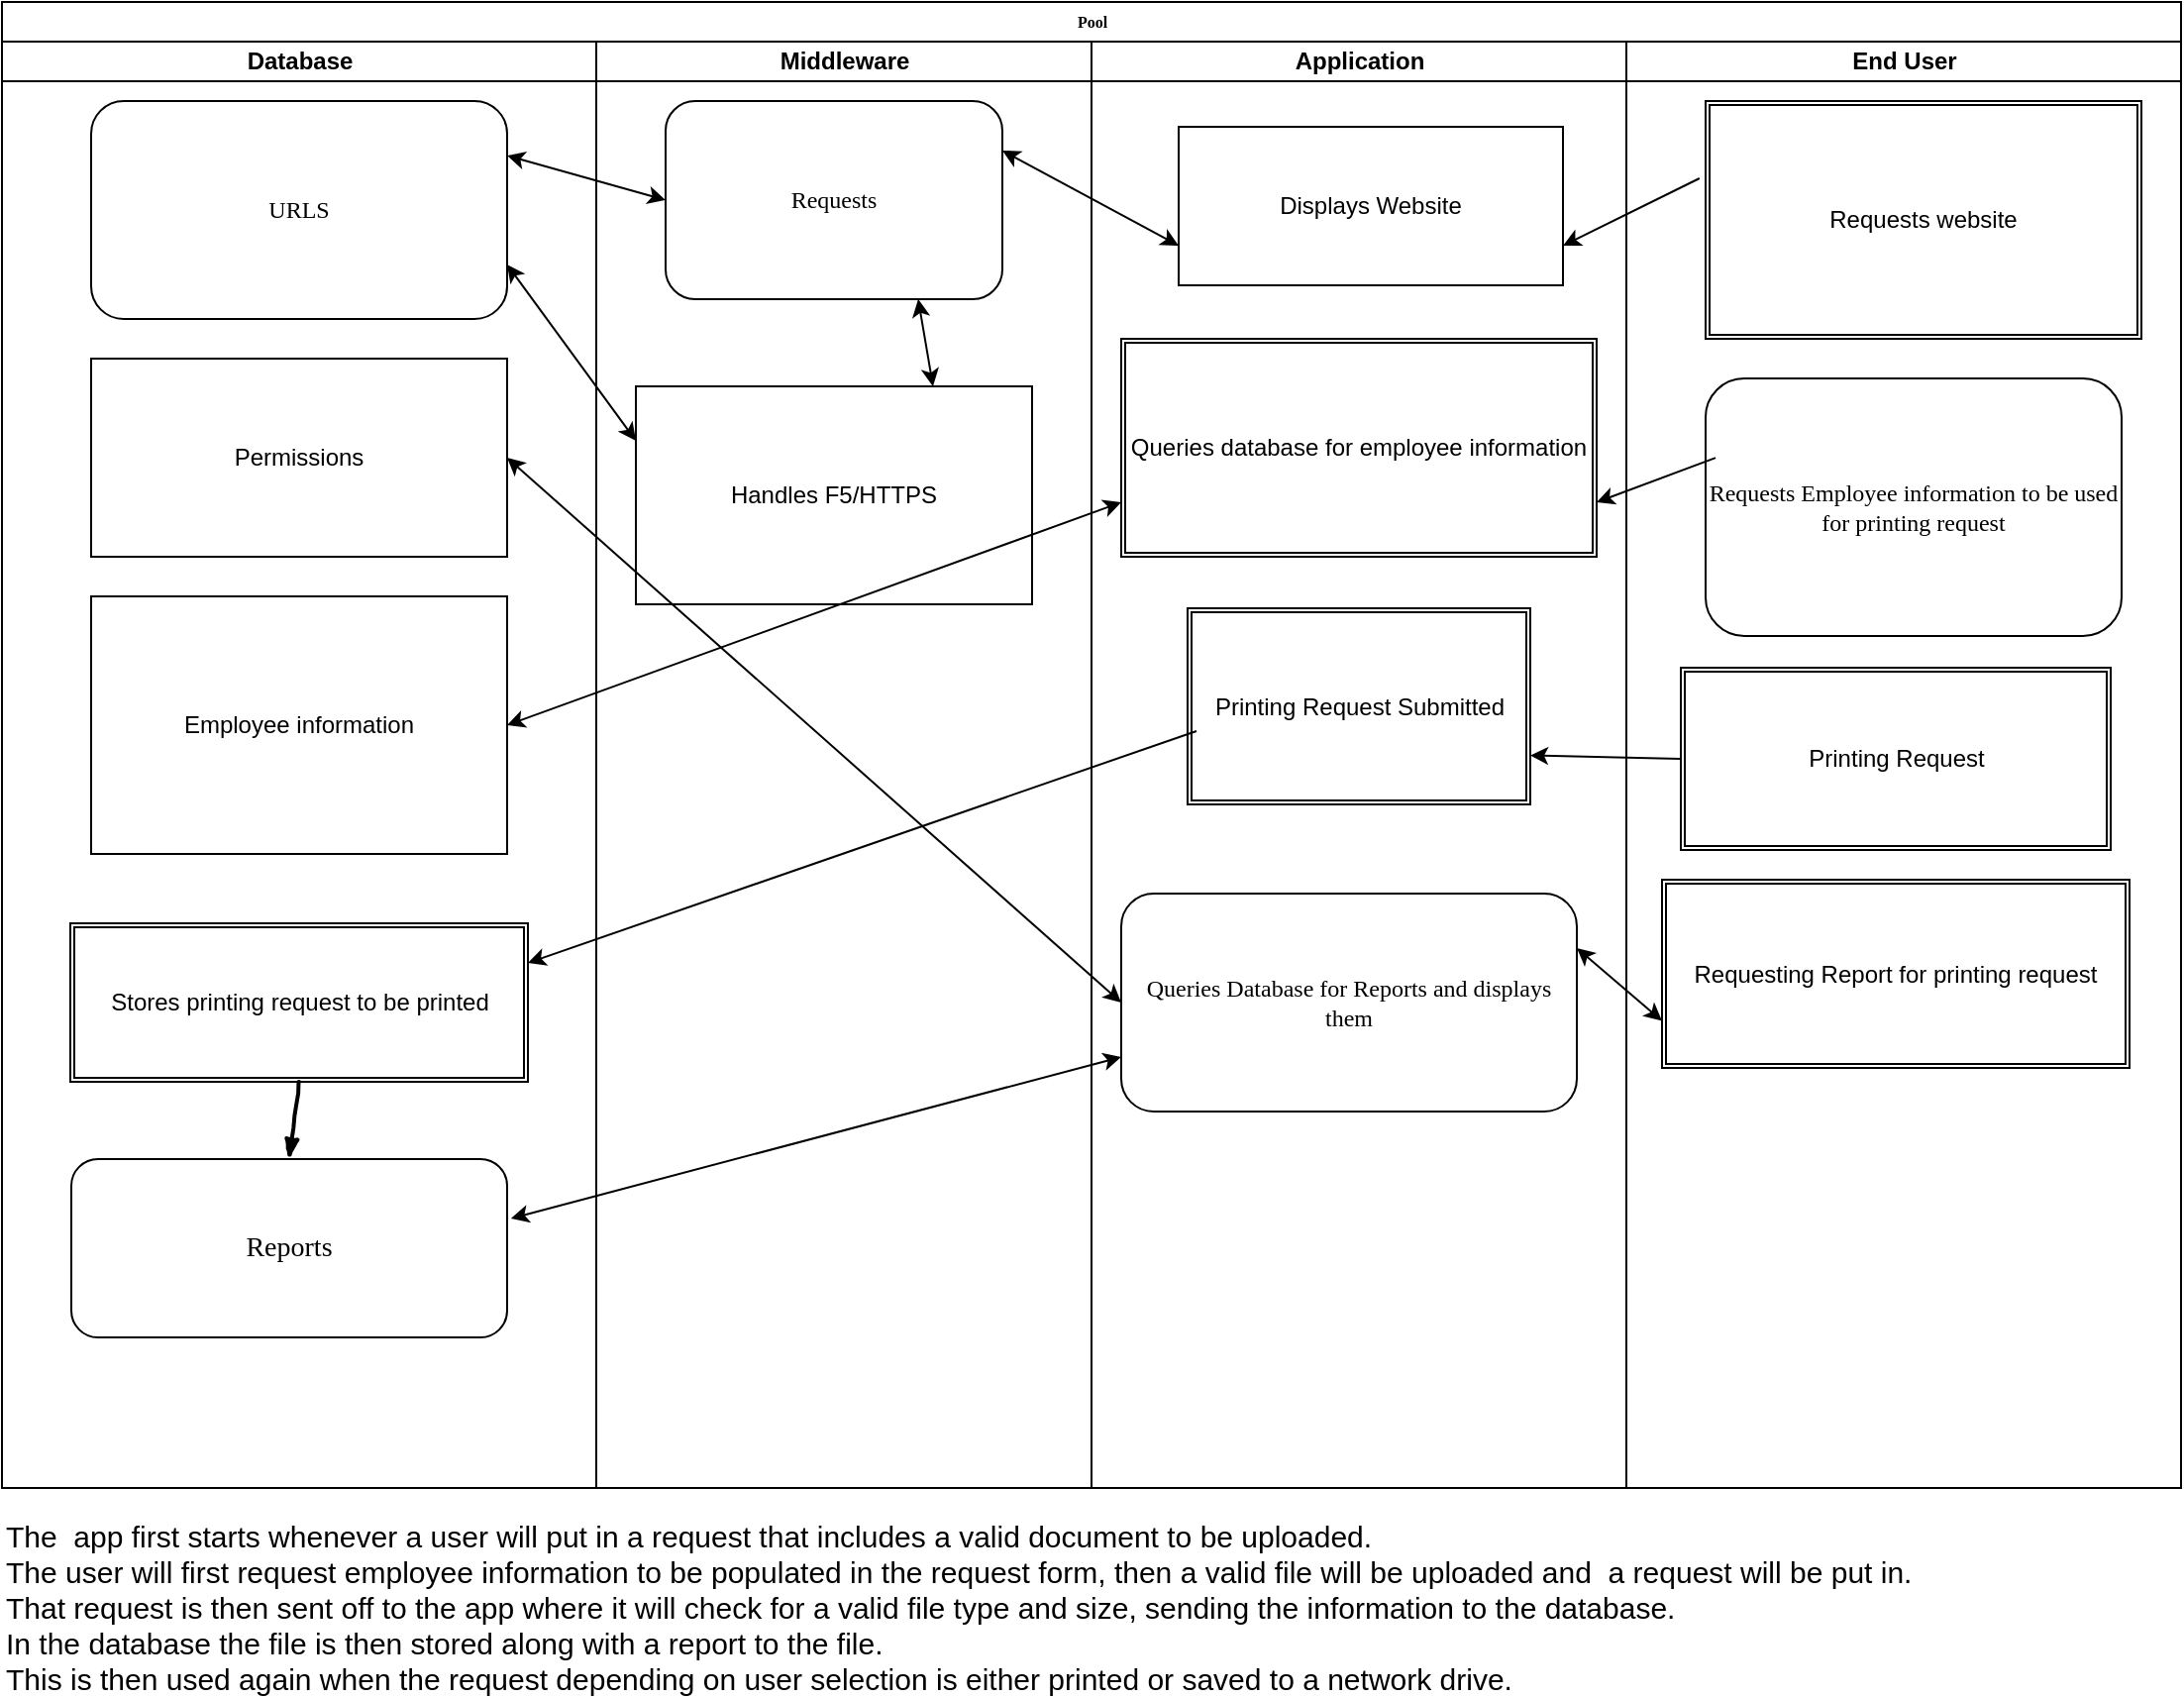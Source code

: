 <mxfile version="12.4.3" type="github" pages="1"><diagram name="Page-1" id="74e2e168-ea6b-b213-b513-2b3c1d86103e"><mxGraphModel dx="1422" dy="2464" grid="1" gridSize="10" guides="1" tooltips="1" connect="1" arrows="1" fold="1" page="1" pageScale="1" pageWidth="1100" pageHeight="850" background="#ffffff" math="0" shadow="0"><root><mxCell id="0"/><mxCell id="1" parent="0"/><mxCell id="77e6c97f196da883-1" value="Pool" style="swimlane;html=1;childLayout=stackLayout;startSize=20;rounded=0;shadow=0;labelBackgroundColor=none;strokeWidth=1;fontFamily=Verdana;fontSize=8;align=center;gradientColor=#ffffff;" parent="1" vertex="1"><mxGeometry y="-1590" width="1100" height="750" as="geometry"/></mxCell><mxCell id="77e6c97f196da883-2" value="Database" style="swimlane;html=1;startSize=20;" parent="77e6c97f196da883-1" vertex="1"><mxGeometry y="20" width="300" height="730" as="geometry"/></mxCell><mxCell id="77e6c97f196da883-8" value="&lt;span style=&quot;font-size: 14px&quot;&gt;Reports&lt;/span&gt;" style="rounded=1;whiteSpace=wrap;html=1;shadow=0;labelBackgroundColor=none;strokeWidth=1;fontFamily=Verdana;fontSize=8;align=center;" parent="77e6c97f196da883-2" vertex="1"><mxGeometry x="35" y="564" width="220" height="90" as="geometry"/></mxCell><mxCell id="77e6c97f196da883-9" value="&lt;font style=&quot;font-size: 12px&quot;&gt;URLS&lt;/font&gt;" style="rounded=1;whiteSpace=wrap;html=1;shadow=0;labelBackgroundColor=none;strokeWidth=1;fontFamily=Verdana;fontSize=8;align=center;" parent="77e6c97f196da883-2" vertex="1"><mxGeometry x="45" y="30" width="210" height="110" as="geometry"/></mxCell><mxCell id="vl2mwgNG6EQ_2zb0LjO6-2" value="Permissions" style="rounded=0;whiteSpace=wrap;html=1;" parent="77e6c97f196da883-2" vertex="1"><mxGeometry x="45" y="160" width="210" height="100" as="geometry"/></mxCell><mxCell id="vl2mwgNG6EQ_2zb0LjO6-7" value="Employee information" style="rounded=0;whiteSpace=wrap;html=1;" parent="77e6c97f196da883-2" vertex="1"><mxGeometry x="45" y="280" width="210" height="130" as="geometry"/></mxCell><mxCell id="vl2mwgNG6EQ_2zb0LjO6-25" value="Stores printing request to be printed" style="shape=ext;double=1;rounded=0;whiteSpace=wrap;html=1;" parent="77e6c97f196da883-2" vertex="1"><mxGeometry x="34.5" y="445" width="231" height="80" as="geometry"/></mxCell><mxCell id="vl2mwgNG6EQ_2zb0LjO6-27" value="" style="rounded=0;comic=1;strokeWidth=2;endArrow=blockThin;html=1;fontFamily=Comic Sans MS;fontStyle=1;entryX=0.5;entryY=0;entryDx=0;entryDy=0;exitX=0.5;exitY=1;exitDx=0;exitDy=0;" parent="77e6c97f196da883-2" source="vl2mwgNG6EQ_2zb0LjO6-25" target="77e6c97f196da883-8" edge="1"><mxGeometry width="50" height="50" relative="1" as="geometry"><mxPoint x="10" y="801" as="sourcePoint"/><mxPoint x="60" y="751" as="targetPoint"/></mxGeometry></mxCell><mxCell id="77e6c97f196da883-3" value="Middleware" style="swimlane;html=1;startSize=20;fontColor=#000000;" parent="77e6c97f196da883-1" vertex="1"><mxGeometry x="300" y="20" width="250" height="730" as="geometry"/></mxCell><mxCell id="77e6c97f196da883-11" value="&lt;font style=&quot;font-size: 12px&quot;&gt;Requests&lt;/font&gt;" style="rounded=1;whiteSpace=wrap;html=1;shadow=0;labelBackgroundColor=none;strokeWidth=1;fontFamily=Verdana;fontSize=8;align=center;" parent="77e6c97f196da883-3" vertex="1"><mxGeometry x="35" y="30" width="170" height="100" as="geometry"/></mxCell><mxCell id="vl2mwgNG6EQ_2zb0LjO6-9" value="Handles F5/HTTPS" style="rounded=0;whiteSpace=wrap;html=1;" parent="77e6c97f196da883-3" vertex="1"><mxGeometry x="20" y="174" width="200" height="110" as="geometry"/></mxCell><mxCell id="vl2mwgNG6EQ_2zb0LjO6-13" value="" style="endArrow=classic;startArrow=classic;html=1;entryX=0.75;entryY=1;entryDx=0;entryDy=0;exitX=0.75;exitY=0;exitDx=0;exitDy=0;" parent="77e6c97f196da883-3" source="vl2mwgNG6EQ_2zb0LjO6-9" target="77e6c97f196da883-11" edge="1"><mxGeometry width="50" height="50" relative="1" as="geometry"><mxPoint x="-300" y="800" as="sourcePoint"/><mxPoint x="-250" y="750" as="targetPoint"/></mxGeometry></mxCell><mxCell id="77e6c97f196da883-4" value="Application" style="swimlane;html=1;startSize=20;" parent="77e6c97f196da883-1" vertex="1"><mxGeometry x="550" y="20" width="270" height="730" as="geometry"/></mxCell><mxCell id="77e6c97f196da883-12" value="&lt;font style=&quot;font-size: 12px&quot;&gt;Queries Database for Reports and displays them&lt;/font&gt;" style="rounded=1;whiteSpace=wrap;html=1;shadow=0;labelBackgroundColor=none;strokeWidth=1;fontFamily=Verdana;fontSize=8;align=center;" parent="77e6c97f196da883-4" vertex="1"><mxGeometry x="15" y="430" width="230" height="110" as="geometry"/></mxCell><mxCell id="vl2mwgNG6EQ_2zb0LjO6-10" value="Queries database for employee information" style="shape=ext;double=1;rounded=0;whiteSpace=wrap;html=1;" parent="77e6c97f196da883-4" vertex="1"><mxGeometry x="15" y="150" width="240" height="110" as="geometry"/></mxCell><mxCell id="vl2mwgNG6EQ_2zb0LjO6-22" value="Printing Request Submitted" style="shape=ext;double=1;rounded=0;whiteSpace=wrap;html=1;" parent="77e6c97f196da883-4" vertex="1"><mxGeometry x="48.5" y="286" width="173" height="99" as="geometry"/></mxCell><mxCell id="vl2mwgNG6EQ_2zb0LjO6-29" value="Displays Website" style="rounded=0;whiteSpace=wrap;html=1;" parent="77e6c97f196da883-4" vertex="1"><mxGeometry x="44" y="43" width="194" height="80" as="geometry"/></mxCell><mxCell id="77e6c97f196da883-5" value="End User" style="swimlane;html=1;startSize=20;" parent="77e6c97f196da883-1" vertex="1"><mxGeometry x="820" y="20" width="280" height="730" as="geometry"/></mxCell><mxCell id="77e6c97f196da883-15" value="&lt;font style=&quot;font-size: 12px&quot;&gt;Requests Employee information to be used for printing request&lt;/font&gt;" style="rounded=1;whiteSpace=wrap;html=1;shadow=0;labelBackgroundColor=none;strokeWidth=1;fontFamily=Verdana;fontSize=8;align=center;" parent="77e6c97f196da883-5" vertex="1"><mxGeometry x="40" y="170" width="210" height="130" as="geometry"/></mxCell><mxCell id="vl2mwgNG6EQ_2zb0LjO6-12" value="Requests website" style="shape=ext;double=1;rounded=0;whiteSpace=wrap;html=1;" parent="77e6c97f196da883-5" vertex="1"><mxGeometry x="40" y="30" width="220" height="120" as="geometry"/></mxCell><mxCell id="vl2mwgNG6EQ_2zb0LjO6-20" value="Printing Request" style="shape=ext;double=1;rounded=0;whiteSpace=wrap;html=1;" parent="77e6c97f196da883-5" vertex="1"><mxGeometry x="27.5" y="316" width="217" height="92" as="geometry"/></mxCell><mxCell id="vl2mwgNG6EQ_2zb0LjO6-21" value="Requesting Report for printing request" style="shape=ext;double=1;rounded=0;whiteSpace=wrap;html=1;" parent="77e6c97f196da883-5" vertex="1"><mxGeometry x="18" y="423" width="236" height="95" as="geometry"/></mxCell><mxCell id="vl2mwgNG6EQ_2zb0LjO6-11" value="" style="endArrow=classic;startArrow=classic;html=1;entryX=0;entryY=0.5;entryDx=0;entryDy=0;exitX=1;exitY=0.25;exitDx=0;exitDy=0;" parent="77e6c97f196da883-1" source="77e6c97f196da883-9" target="77e6c97f196da883-11" edge="1"><mxGeometry width="50" height="50" relative="1" as="geometry"><mxPoint y="820" as="sourcePoint"/><mxPoint x="50" y="770" as="targetPoint"/></mxGeometry></mxCell><mxCell id="vl2mwgNG6EQ_2zb0LjO6-4" value="" style="endArrow=classic;html=1;entryX=1;entryY=0.75;entryDx=0;entryDy=0;exitX=0.024;exitY=0.308;exitDx=0;exitDy=0;exitPerimeter=0;" parent="77e6c97f196da883-1" source="77e6c97f196da883-15" target="vl2mwgNG6EQ_2zb0LjO6-10" edge="1"><mxGeometry width="50" height="50" relative="1" as="geometry"><mxPoint y="820" as="sourcePoint"/><mxPoint x="50" y="770" as="targetPoint"/></mxGeometry></mxCell><mxCell id="vl2mwgNG6EQ_2zb0LjO6-15" value="" style="endArrow=classic;startArrow=classic;html=1;entryX=0;entryY=0.75;entryDx=0;entryDy=0;exitX=1;exitY=0.5;exitDx=0;exitDy=0;" parent="77e6c97f196da883-1" source="vl2mwgNG6EQ_2zb0LjO6-7" target="vl2mwgNG6EQ_2zb0LjO6-10" edge="1"><mxGeometry width="50" height="50" relative="1" as="geometry"><mxPoint y="820" as="sourcePoint"/><mxPoint x="50" y="770" as="targetPoint"/></mxGeometry></mxCell><mxCell id="vl2mwgNG6EQ_2zb0LjO6-16" value="" style="endArrow=classic;startArrow=classic;html=1;entryX=0;entryY=0.75;entryDx=0;entryDy=0;exitX=1.009;exitY=0.333;exitDx=0;exitDy=0;exitPerimeter=0;" parent="77e6c97f196da883-1" source="77e6c97f196da883-8" target="77e6c97f196da883-12" edge="1"><mxGeometry width="50" height="50" relative="1" as="geometry"><mxPoint x="295" y="415" as="sourcePoint"/><mxPoint x="605" y="302.5" as="targetPoint"/></mxGeometry></mxCell><mxCell id="vl2mwgNG6EQ_2zb0LjO6-17" value="" style="endArrow=classic;html=1;entryX=1;entryY=0.75;entryDx=0;entryDy=0;exitX=-0.014;exitY=0.325;exitDx=0;exitDy=0;exitPerimeter=0;" parent="77e6c97f196da883-1" source="vl2mwgNG6EQ_2zb0LjO6-12" target="vl2mwgNG6EQ_2zb0LjO6-29" edge="1"><mxGeometry width="50" height="50" relative="1" as="geometry"><mxPoint x="905.04" y="280.04" as="sourcePoint"/><mxPoint x="845" y="302.5" as="targetPoint"/></mxGeometry></mxCell><mxCell id="vl2mwgNG6EQ_2zb0LjO6-19" value="" style="endArrow=classic;startArrow=classic;html=1;entryX=0;entryY=0.25;entryDx=0;entryDy=0;exitX=1;exitY=0.75;exitDx=0;exitDy=0;" parent="77e6c97f196da883-1" source="77e6c97f196da883-9" target="vl2mwgNG6EQ_2zb0LjO6-9" edge="1"><mxGeometry width="50" height="50" relative="1" as="geometry"><mxPoint y="820" as="sourcePoint"/><mxPoint x="50" y="770" as="targetPoint"/></mxGeometry></mxCell><mxCell id="vl2mwgNG6EQ_2zb0LjO6-23" value="" style="endArrow=classic;html=1;entryX=1;entryY=0.75;entryDx=0;entryDy=0;exitX=0;exitY=0.5;exitDx=0;exitDy=0;" parent="77e6c97f196da883-1" source="vl2mwgNG6EQ_2zb0LjO6-20" target="vl2mwgNG6EQ_2zb0LjO6-22" edge="1"><mxGeometry width="50" height="50" relative="1" as="geometry"><mxPoint x="10" y="821" as="sourcePoint"/><mxPoint x="60" y="771" as="targetPoint"/></mxGeometry></mxCell><mxCell id="vl2mwgNG6EQ_2zb0LjO6-26" value="" style="endArrow=classic;html=1;entryX=1;entryY=0.25;entryDx=0;entryDy=0;exitX=0.026;exitY=0.626;exitDx=0;exitDy=0;exitPerimeter=0;" parent="77e6c97f196da883-1" source="vl2mwgNG6EQ_2zb0LjO6-22" target="vl2mwgNG6EQ_2zb0LjO6-25" edge="1"><mxGeometry width="50" height="50" relative="1" as="geometry"><mxPoint x="10" y="821" as="sourcePoint"/><mxPoint x="60" y="771" as="targetPoint"/></mxGeometry></mxCell><mxCell id="vl2mwgNG6EQ_2zb0LjO6-28" value="" style="endArrow=classic;startArrow=classic;html=1;entryX=0;entryY=0.75;entryDx=0;entryDy=0;exitX=1;exitY=0.25;exitDx=0;exitDy=0;" parent="77e6c97f196da883-1" source="77e6c97f196da883-12" target="vl2mwgNG6EQ_2zb0LjO6-21" edge="1"><mxGeometry width="50" height="50" relative="1" as="geometry"><mxPoint x="10" y="821" as="sourcePoint"/><mxPoint x="60" y="771" as="targetPoint"/></mxGeometry></mxCell><mxCell id="vl2mwgNG6EQ_2zb0LjO6-30" value="" style="endArrow=classic;startArrow=classic;html=1;entryX=0;entryY=0.75;entryDx=0;entryDy=0;exitX=1;exitY=0.25;exitDx=0;exitDy=0;" parent="77e6c97f196da883-1" source="77e6c97f196da883-11" target="vl2mwgNG6EQ_2zb0LjO6-29" edge="1"><mxGeometry width="50" height="50" relative="1" as="geometry"><mxPoint x="10" y="821" as="sourcePoint"/><mxPoint x="60" y="771" as="targetPoint"/></mxGeometry></mxCell><mxCell id="-Dysm02dvIZPJrFzkYs8-6" value="" style="endArrow=classic;startArrow=classic;html=1;entryX=0;entryY=0.5;entryDx=0;entryDy=0;exitX=1;exitY=0.5;exitDx=0;exitDy=0;" parent="77e6c97f196da883-1" source="vl2mwgNG6EQ_2zb0LjO6-2" target="77e6c97f196da883-12" edge="1"><mxGeometry width="50" height="50" relative="1" as="geometry"><mxPoint x="10" y="920" as="sourcePoint"/><mxPoint x="60" y="870" as="targetPoint"/></mxGeometry></mxCell><mxCell id="-Dysm02dvIZPJrFzkYs8-3" value="&lt;font style=&quot;font-size: 15px&quot;&gt;The&amp;nbsp; app first starts whenever a user will put in a request that includes a valid document to be uploaded.&amp;nbsp; &lt;br&gt;The user will first request employee information to be populated in the request form, then a valid file will be uploaded and&amp;nbsp; a request will be put in.&lt;br&gt;That request is then sent off to the app where it will check for a valid file type and size, sending the information to the database.&lt;br&gt;In the database the file is then stored along with a report to the file.&amp;nbsp; &lt;br&gt;This is then used again when the request depending on user selection is either printed or saved to a network drive.&lt;/font&gt;" style="text;html=1;align=left;verticalAlign=middle;resizable=0;points=[];;autosize=1;fillColor=none;horizontal=1;shadow=0;" parent="1" vertex="1"><mxGeometry y="-820" width="980" height="80" as="geometry"/></mxCell></root></mxGraphModel></diagram></mxfile>